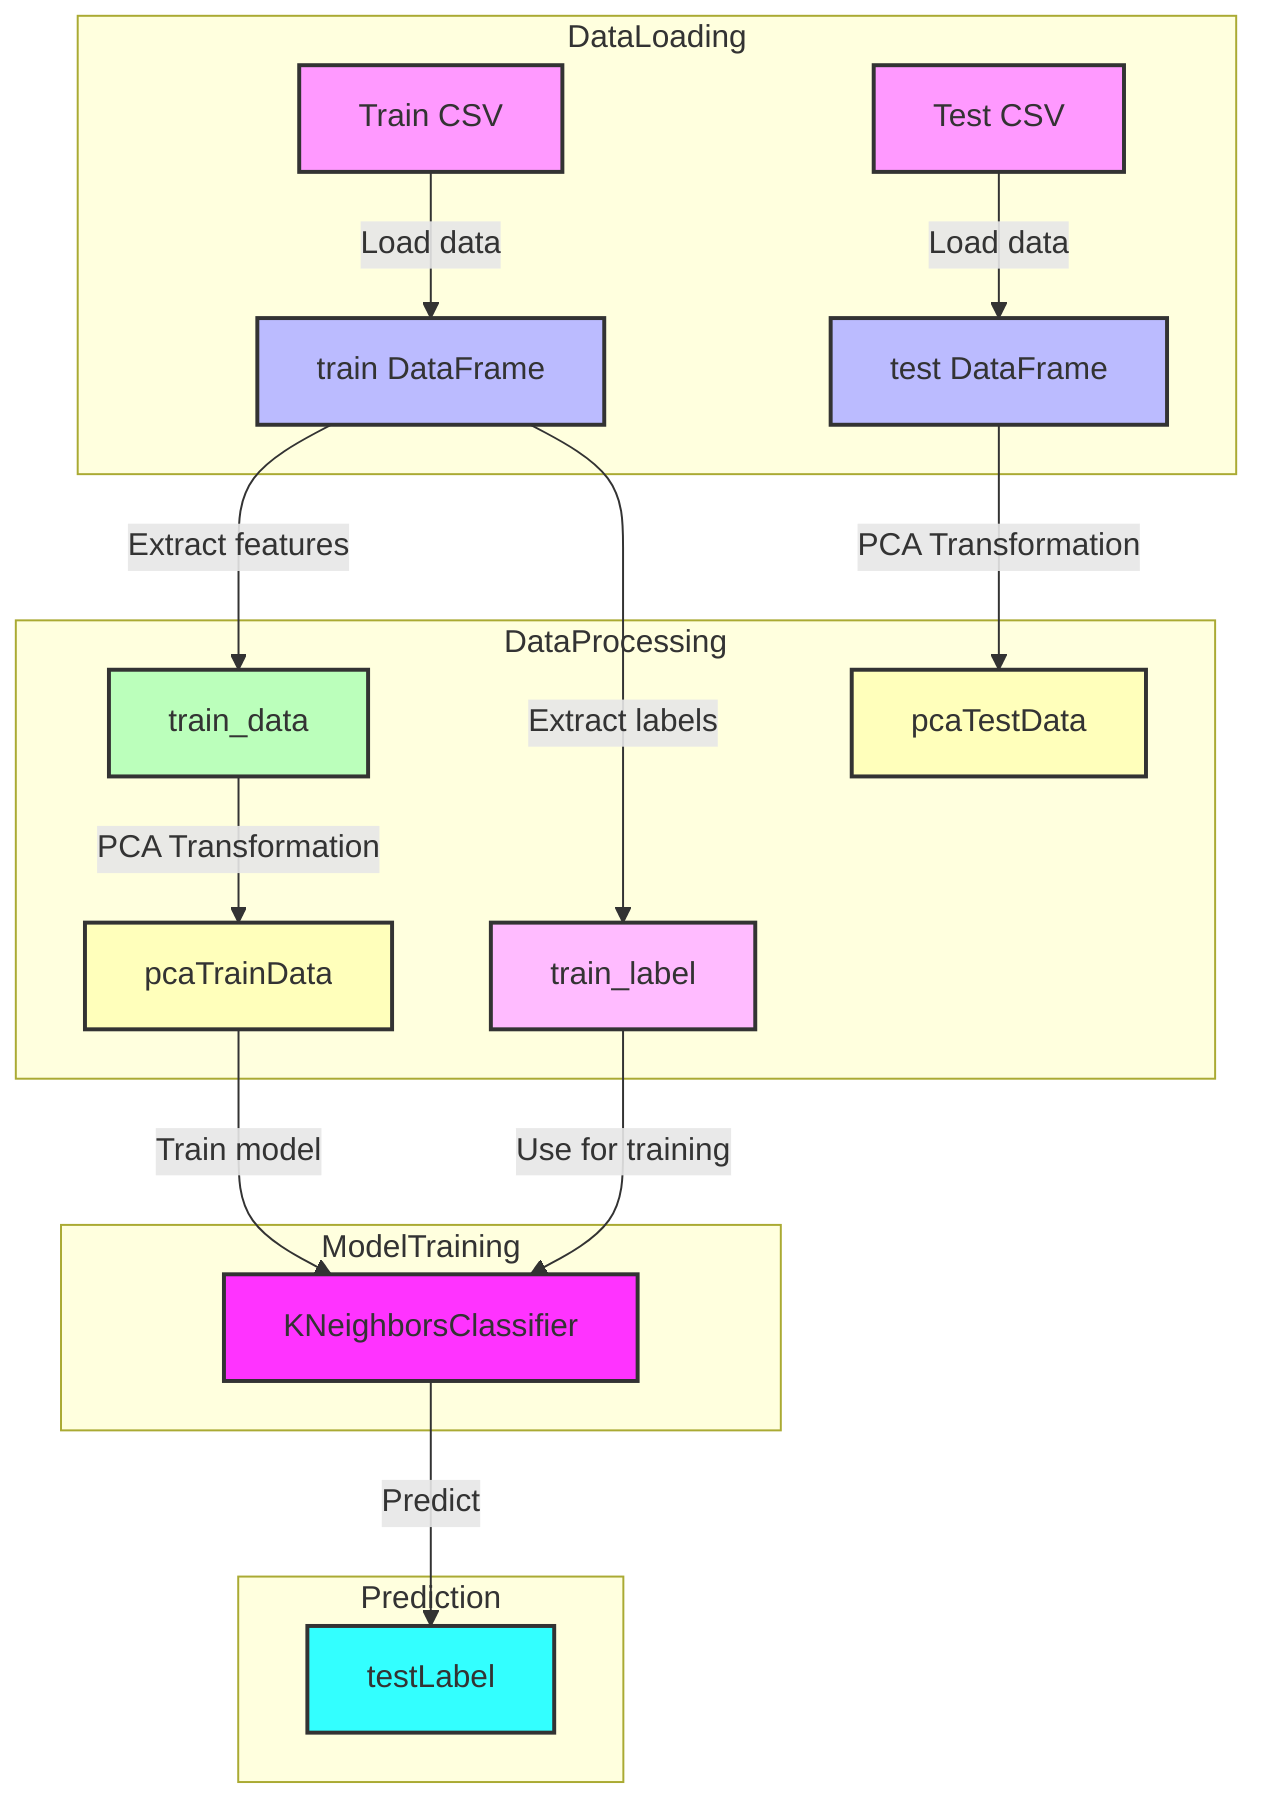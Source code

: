 flowchart TD
    A[Train CSV] -->|Load data| B[train DataFrame]
    B -->|Extract features| C[train_data]
    B -->|Extract labels| D[train_label]
    C -->|PCA Transformation| E[pcaTrainData]
    F[Test CSV] -->|Load data| G[test DataFrame]
    G -->|PCA Transformation| H[pcaTestData]
    E -->|Train model| I[KNeighborsClassifier]
    D -->|Use for training| I
    I -->|Predict| J[testLabel]

    %% Comments explaining each node
    subgraph DataLoading
        A:::csvFile
        F:::csvFile
        B:::dataFrame
        G:::dataFrame
    end
    subgraph DataProcessing
        C:::featureArray
        D:::labelArray
        E:::transformedData
        H:::transformedData
    end
    subgraph ModelTraining
        I:::model
    end
    subgraph Prediction
        J:::predictions
    end

    classDef csvFile fill:#f9f,stroke:#333,stroke-width:2px;
    classDef dataFrame fill:#bbf,stroke:#333,stroke-width:2px;
    classDef featureArray fill:#bfb,stroke:#333,stroke-width:2px;
    classDef labelArray fill:#fbf,stroke:#333,stroke-width:2px;
    classDef transformedData fill:#ffb,stroke:#333,stroke-width:2px;
    classDef model fill:#f3f,stroke:#333,stroke-width:2px;
    classDef predictions fill:#3ff,stroke:#333,stroke-width:2px;